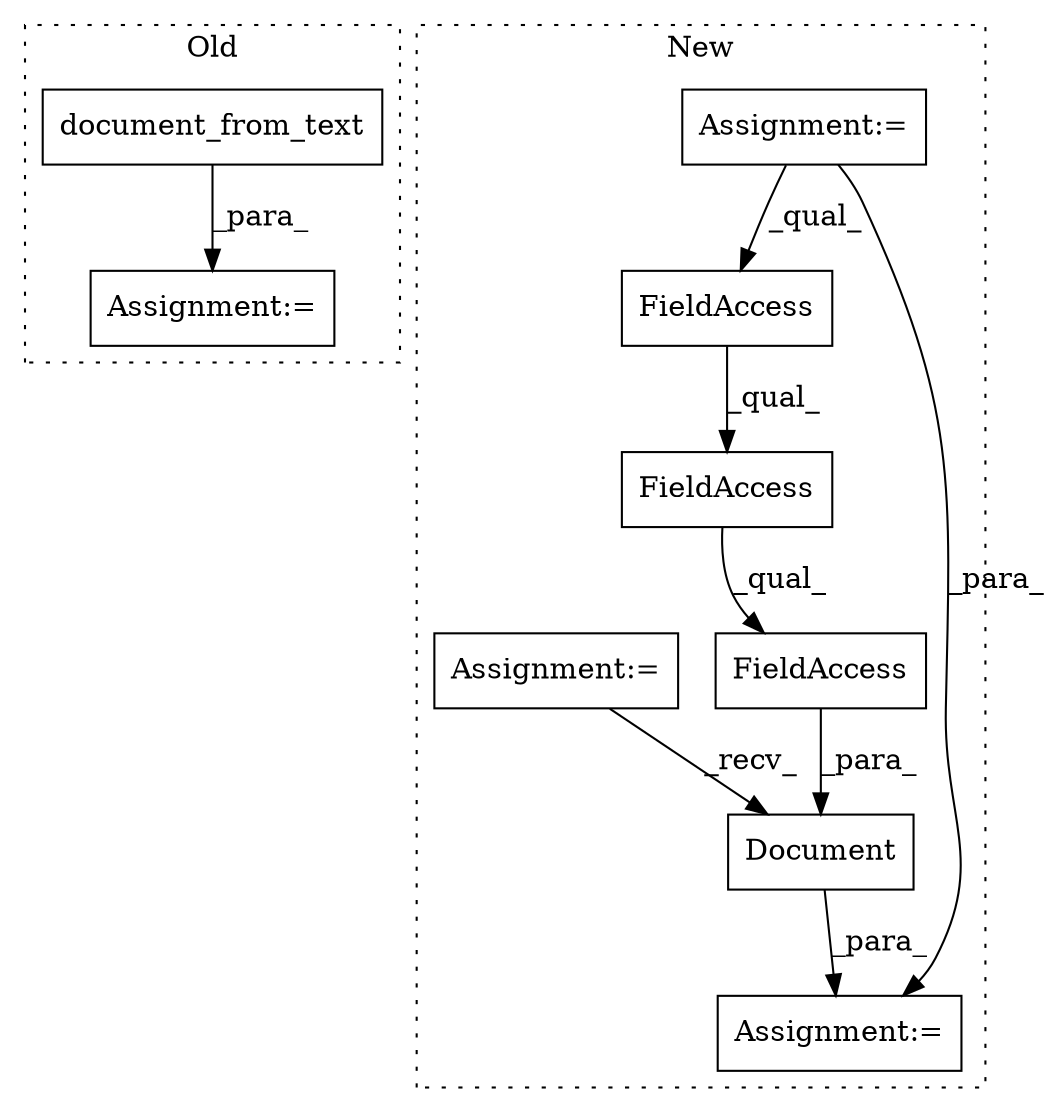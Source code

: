 digraph G {
subgraph cluster0 {
1 [label="document_from_text" a="32" s="384,407" l="19,1" shape="box"];
6 [label="Assignment:=" a="7" s="367" l="1" shape="box"];
label = "Old";
style="dotted";
}
subgraph cluster1 {
2 [label="Document" a="32" s="481,525" l="9,1" shape="box"];
3 [label="FieldAccess" a="22" s="495" l="30" shape="box"];
4 [label="FieldAccess" a="22" s="495" l="19" shape="box"];
5 [label="FieldAccess" a="22" s="495" l="14" shape="box"];
7 [label="Assignment:=" a="7" s="203" l="5" shape="box"];
8 [label="Assignment:=" a="7" s="474" l="1" shape="box"];
9 [label="Assignment:=" a="7" s="237" l="5" shape="box"];
label = "New";
style="dotted";
}
1 -> 6 [label="_para_"];
2 -> 8 [label="_para_"];
3 -> 2 [label="_para_"];
4 -> 3 [label="_qual_"];
5 -> 4 [label="_qual_"];
7 -> 5 [label="_qual_"];
7 -> 8 [label="_para_"];
9 -> 2 [label="_recv_"];
}
